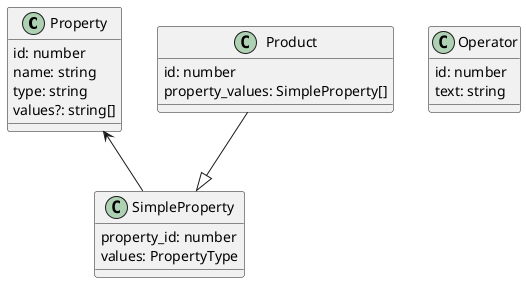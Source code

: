 @startuml
class Property {
id: number
name: string
type: string
values?: string[]
}
class Operator{
id: number
text: string
}
class Product{
id: number
property_values: SimpleProperty[]
}
class SimpleProperty{
property_id: number
values: PropertyType
}


Property <-- SimpleProperty
Product --|> SimpleProperty
@enduml